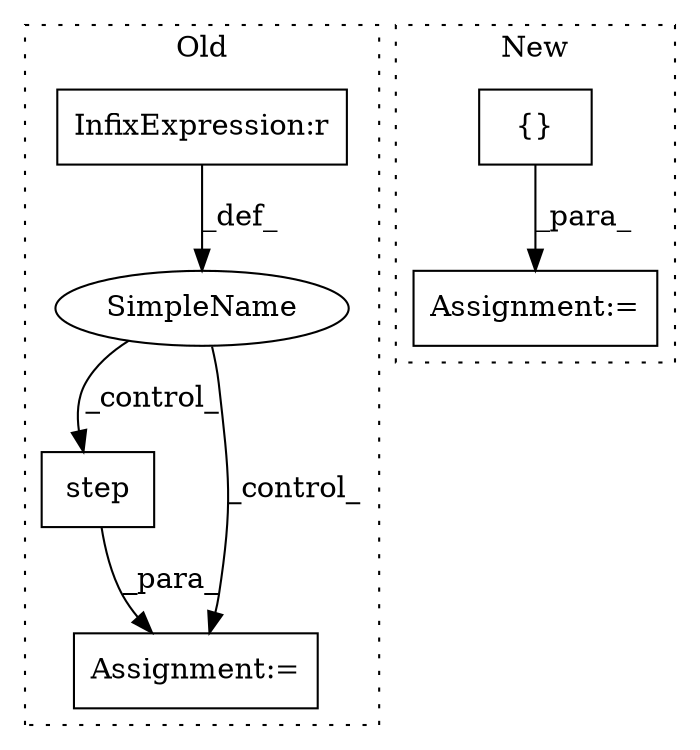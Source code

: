 digraph G {
subgraph cluster0 {
1 [label="step" a="32" s="14812,14834" l="5,1" shape="box"];
3 [label="Assignment:=" a="7" s="14811" l="1" shape="box"];
4 [label="SimpleName" a="42" s="" l="" shape="ellipse"];
6 [label="InfixExpression:r" a="27" s="14783" l="4" shape="box"];
label = "Old";
style="dotted";
}
subgraph cluster1 {
2 [label="{}" a="4" s="12544" l="2" shape="box"];
5 [label="Assignment:=" a="7" s="12523" l="1" shape="box"];
label = "New";
style="dotted";
}
1 -> 3 [label="_para_"];
2 -> 5 [label="_para_"];
4 -> 3 [label="_control_"];
4 -> 1 [label="_control_"];
6 -> 4 [label="_def_"];
}
